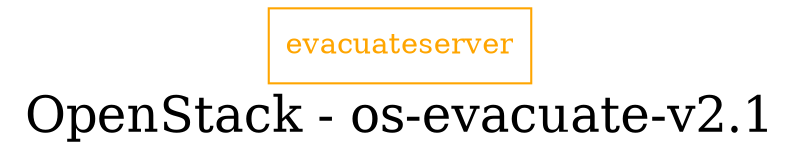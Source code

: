 digraph LexiconGraph {
graph[label="OpenStack - os-evacuate-v2.1", fontsize=24]
splines=true
"evacuateserver" [color=orange, fontcolor=orange, shape=box]
}
